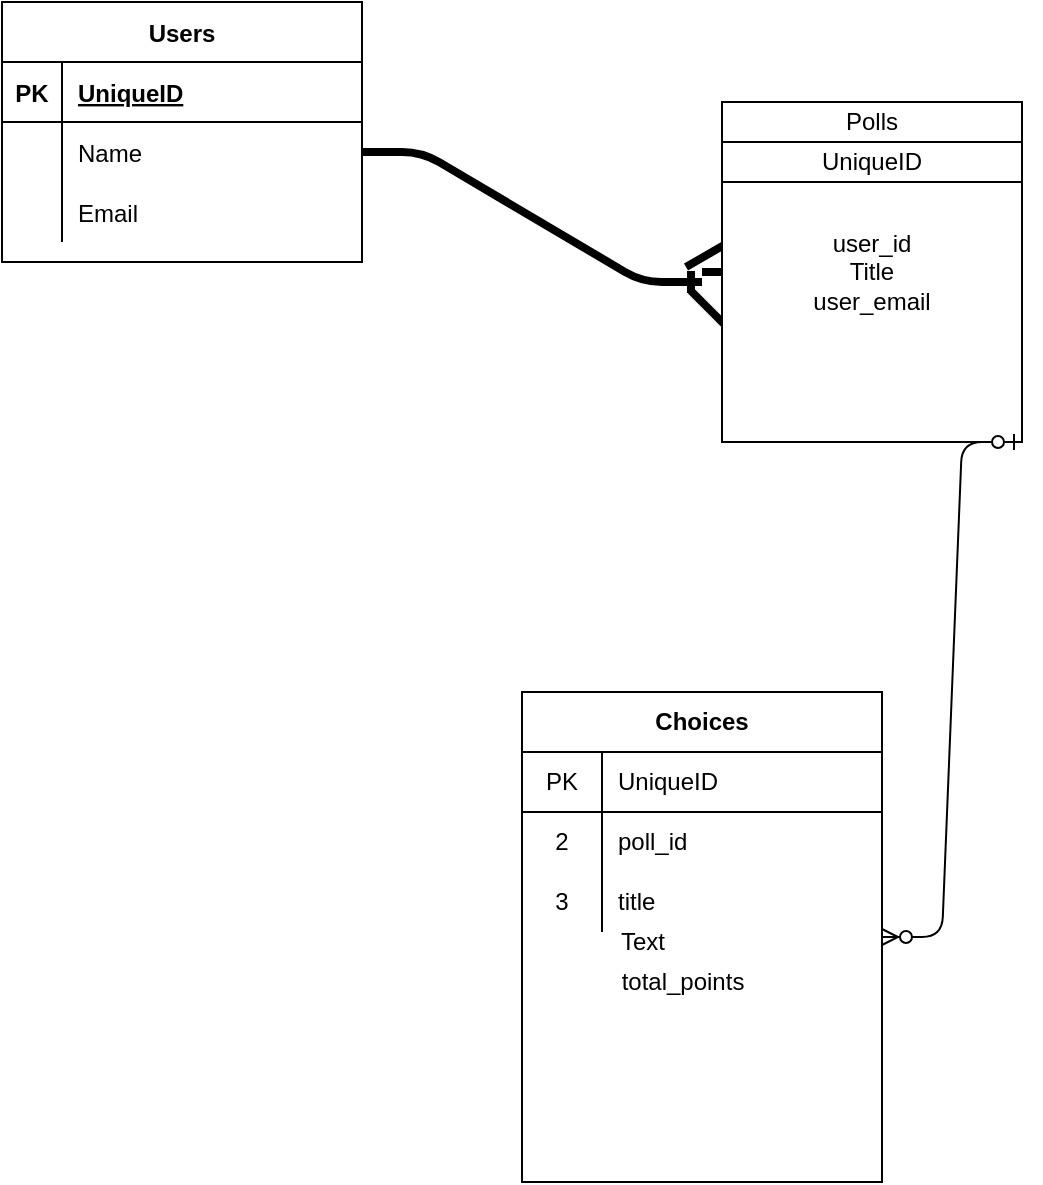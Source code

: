 <mxfile version="14.1.8" type="github">
  <diagram id="_ZeF5XLmBIIkiQpLwpKp" name="Page-1">
    <mxGraphModel dx="1426" dy="826" grid="1" gridSize="10" guides="1" tooltips="1" connect="1" arrows="1" fold="1" page="1" pageScale="1" pageWidth="850" pageHeight="1100" math="0" shadow="0">
      <root>
        <mxCell id="0" />
        <mxCell id="1" parent="0" />
        <mxCell id="l9i5rqNwiFYvo-mbfUiR-1" value="Users" style="shape=table;startSize=30;container=1;collapsible=1;childLayout=tableLayout;fixedRows=1;rowLines=0;fontStyle=1;align=center;resizeLast=1;" parent="1" vertex="1">
          <mxGeometry x="130" y="70" width="180" height="130" as="geometry" />
        </mxCell>
        <mxCell id="l9i5rqNwiFYvo-mbfUiR-2" value="" style="shape=partialRectangle;collapsible=0;dropTarget=0;pointerEvents=0;fillColor=none;top=0;left=0;bottom=1;right=0;points=[[0,0.5],[1,0.5]];portConstraint=eastwest;" parent="l9i5rqNwiFYvo-mbfUiR-1" vertex="1">
          <mxGeometry y="30" width="180" height="30" as="geometry" />
        </mxCell>
        <mxCell id="l9i5rqNwiFYvo-mbfUiR-3" value="PK" style="shape=partialRectangle;connectable=0;fillColor=none;top=0;left=0;bottom=0;right=0;fontStyle=1;overflow=hidden;" parent="l9i5rqNwiFYvo-mbfUiR-2" vertex="1">
          <mxGeometry width="30" height="30" as="geometry" />
        </mxCell>
        <mxCell id="l9i5rqNwiFYvo-mbfUiR-4" value="UniqueID" style="shape=partialRectangle;connectable=0;fillColor=none;top=0;left=0;bottom=0;right=0;align=left;spacingLeft=6;fontStyle=5;overflow=hidden;" parent="l9i5rqNwiFYvo-mbfUiR-2" vertex="1">
          <mxGeometry x="30" width="150" height="30" as="geometry" />
        </mxCell>
        <mxCell id="l9i5rqNwiFYvo-mbfUiR-5" value="" style="shape=partialRectangle;collapsible=0;dropTarget=0;pointerEvents=0;fillColor=none;top=0;left=0;bottom=0;right=0;points=[[0,0.5],[1,0.5]];portConstraint=eastwest;" parent="l9i5rqNwiFYvo-mbfUiR-1" vertex="1">
          <mxGeometry y="60" width="180" height="30" as="geometry" />
        </mxCell>
        <mxCell id="l9i5rqNwiFYvo-mbfUiR-6" value="" style="shape=partialRectangle;connectable=0;fillColor=none;top=0;left=0;bottom=0;right=0;editable=1;overflow=hidden;" parent="l9i5rqNwiFYvo-mbfUiR-5" vertex="1">
          <mxGeometry width="30" height="30" as="geometry" />
        </mxCell>
        <mxCell id="l9i5rqNwiFYvo-mbfUiR-7" value="Name" style="shape=partialRectangle;connectable=0;fillColor=none;top=0;left=0;bottom=0;right=0;align=left;spacingLeft=6;overflow=hidden;" parent="l9i5rqNwiFYvo-mbfUiR-5" vertex="1">
          <mxGeometry x="30" width="150" height="30" as="geometry" />
        </mxCell>
        <mxCell id="l9i5rqNwiFYvo-mbfUiR-8" value="" style="shape=partialRectangle;collapsible=0;dropTarget=0;pointerEvents=0;fillColor=none;top=0;left=0;bottom=0;right=0;points=[[0,0.5],[1,0.5]];portConstraint=eastwest;" parent="l9i5rqNwiFYvo-mbfUiR-1" vertex="1">
          <mxGeometry y="90" width="180" height="30" as="geometry" />
        </mxCell>
        <mxCell id="l9i5rqNwiFYvo-mbfUiR-9" value="" style="shape=partialRectangle;connectable=0;fillColor=none;top=0;left=0;bottom=0;right=0;editable=1;overflow=hidden;" parent="l9i5rqNwiFYvo-mbfUiR-8" vertex="1">
          <mxGeometry width="30" height="30" as="geometry" />
        </mxCell>
        <mxCell id="l9i5rqNwiFYvo-mbfUiR-10" value="Email" style="shape=partialRectangle;connectable=0;fillColor=none;top=0;left=0;bottom=0;right=0;align=left;spacingLeft=6;overflow=hidden;" parent="l9i5rqNwiFYvo-mbfUiR-8" vertex="1">
          <mxGeometry x="30" width="150" height="30" as="geometry" />
        </mxCell>
        <mxCell id="iWZJU61WFJxZ3uK7nALH-1" value="" style="edgeStyle=entityRelationEdgeStyle;fontSize=12;html=1;endArrow=ERone;endFill=1;exitX=1;exitY=0.5;exitDx=0;exitDy=0;strokeWidth=4;" parent="1" source="l9i5rqNwiFYvo-mbfUiR-5" edge="1">
          <mxGeometry width="100" height="100" relative="1" as="geometry">
            <mxPoint x="350" y="230" as="sourcePoint" />
            <mxPoint x="480" y="210" as="targetPoint" />
          </mxGeometry>
        </mxCell>
        <mxCell id="y_xWUEmitpNGUvJh6seL-2" value="" style="line;strokeWidth=4;html=1;perimeter=backbonePerimeter;points=[];outlineConnect=0;rotation=-30;" vertex="1" parent="1">
          <mxGeometry x="470" y="190" width="30" height="10" as="geometry" />
        </mxCell>
        <mxCell id="y_xWUEmitpNGUvJh6seL-3" value="" style="line;strokeWidth=4;html=1;perimeter=backbonePerimeter;points=[];outlineConnect=0;rotation=45;" vertex="1" parent="1">
          <mxGeometry x="470" y="220" width="30" height="10" as="geometry" />
        </mxCell>
        <mxCell id="y_xWUEmitpNGUvJh6seL-4" value="" style="line;strokeWidth=4;html=1;perimeter=backbonePerimeter;points=[];outlineConnect=0;rotation=0;" vertex="1" parent="1">
          <mxGeometry x="480" y="200" width="30" height="10" as="geometry" />
        </mxCell>
        <mxCell id="y_xWUEmitpNGUvJh6seL-5" value="user_id&lt;br&gt;Title&lt;br&gt;user_email" style="rounded=0;whiteSpace=wrap;html=1;" vertex="1" parent="1">
          <mxGeometry x="490" y="120" width="150" height="170" as="geometry" />
        </mxCell>
        <mxCell id="y_xWUEmitpNGUvJh6seL-6" value="Polls" style="rounded=0;whiteSpace=wrap;html=1;" vertex="1" parent="1">
          <mxGeometry x="490" y="120" width="150" height="20" as="geometry" />
        </mxCell>
        <mxCell id="y_xWUEmitpNGUvJh6seL-7" value="UniqueID" style="rounded=0;whiteSpace=wrap;html=1;" vertex="1" parent="1">
          <mxGeometry x="490" y="140" width="150" height="20" as="geometry" />
        </mxCell>
        <mxCell id="y_xWUEmitpNGUvJh6seL-8" style="edgeStyle=orthogonalEdgeStyle;rounded=0;orthogonalLoop=1;jettySize=auto;html=1;exitX=0.5;exitY=1;exitDx=0;exitDy=0;" edge="1" parent="1" source="y_xWUEmitpNGUvJh6seL-5" target="y_xWUEmitpNGUvJh6seL-5">
          <mxGeometry relative="1" as="geometry" />
        </mxCell>
        <mxCell id="y_xWUEmitpNGUvJh6seL-14" value="" style="edgeStyle=entityRelationEdgeStyle;fontSize=12;html=1;endArrow=ERzeroToMany;startArrow=ERzeroToOne;exitX=1;exitY=1;exitDx=0;exitDy=0;" edge="1" parent="1" source="y_xWUEmitpNGUvJh6seL-5" target="y_xWUEmitpNGUvJh6seL-15">
          <mxGeometry width="100" height="100" relative="1" as="geometry">
            <mxPoint x="650" y="290" as="sourcePoint" />
            <mxPoint x="480" y="490" as="targetPoint" />
          </mxGeometry>
        </mxCell>
        <mxCell id="y_xWUEmitpNGUvJh6seL-15" value="Choices" style="shape=table;html=1;whiteSpace=wrap;startSize=30;container=1;collapsible=0;childLayout=tableLayout;fixedRows=1;rowLines=0;fontStyle=1;align=center;" vertex="1" parent="1">
          <mxGeometry x="390" y="415" width="180" height="245" as="geometry" />
        </mxCell>
        <mxCell id="y_xWUEmitpNGUvJh6seL-16" value="" style="shape=partialRectangle;html=1;whiteSpace=wrap;collapsible=0;dropTarget=0;pointerEvents=0;fillColor=none;top=0;left=0;bottom=1;right=0;points=[[0,0.5],[1,0.5]];portConstraint=eastwest;" vertex="1" parent="y_xWUEmitpNGUvJh6seL-15">
          <mxGeometry y="30" width="180" height="30" as="geometry" />
        </mxCell>
        <mxCell id="y_xWUEmitpNGUvJh6seL-17" value="PK" style="shape=partialRectangle;html=1;whiteSpace=wrap;connectable=0;fillColor=none;top=0;left=0;bottom=0;right=0;overflow=hidden;" vertex="1" parent="y_xWUEmitpNGUvJh6seL-16">
          <mxGeometry width="40" height="30" as="geometry" />
        </mxCell>
        <mxCell id="y_xWUEmitpNGUvJh6seL-18" value="UniqueID" style="shape=partialRectangle;html=1;whiteSpace=wrap;connectable=0;fillColor=none;top=0;left=0;bottom=0;right=0;align=left;spacingLeft=6;overflow=hidden;" vertex="1" parent="y_xWUEmitpNGUvJh6seL-16">
          <mxGeometry x="40" width="140" height="30" as="geometry" />
        </mxCell>
        <mxCell id="y_xWUEmitpNGUvJh6seL-19" value="" style="shape=partialRectangle;html=1;whiteSpace=wrap;collapsible=0;dropTarget=0;pointerEvents=0;fillColor=none;top=0;left=0;bottom=0;right=0;points=[[0,0.5],[1,0.5]];portConstraint=eastwest;" vertex="1" parent="y_xWUEmitpNGUvJh6seL-15">
          <mxGeometry y="60" width="180" height="30" as="geometry" />
        </mxCell>
        <mxCell id="y_xWUEmitpNGUvJh6seL-20" value="2" style="shape=partialRectangle;html=1;whiteSpace=wrap;connectable=0;fillColor=none;top=0;left=0;bottom=0;right=0;overflow=hidden;" vertex="1" parent="y_xWUEmitpNGUvJh6seL-19">
          <mxGeometry width="40" height="30" as="geometry" />
        </mxCell>
        <mxCell id="y_xWUEmitpNGUvJh6seL-21" value="poll_id" style="shape=partialRectangle;html=1;whiteSpace=wrap;connectable=0;fillColor=none;top=0;left=0;bottom=0;right=0;align=left;spacingLeft=6;overflow=hidden;" vertex="1" parent="y_xWUEmitpNGUvJh6seL-19">
          <mxGeometry x="40" width="140" height="30" as="geometry" />
        </mxCell>
        <mxCell id="y_xWUEmitpNGUvJh6seL-22" value="" style="shape=partialRectangle;html=1;whiteSpace=wrap;collapsible=0;dropTarget=0;pointerEvents=0;fillColor=none;top=0;left=0;bottom=0;right=0;points=[[0,0.5],[1,0.5]];portConstraint=eastwest;" vertex="1" parent="y_xWUEmitpNGUvJh6seL-15">
          <mxGeometry y="90" width="180" height="30" as="geometry" />
        </mxCell>
        <mxCell id="y_xWUEmitpNGUvJh6seL-23" value="3" style="shape=partialRectangle;html=1;whiteSpace=wrap;connectable=0;fillColor=none;top=0;left=0;bottom=0;right=0;overflow=hidden;" vertex="1" parent="y_xWUEmitpNGUvJh6seL-22">
          <mxGeometry width="40" height="30" as="geometry" />
        </mxCell>
        <mxCell id="y_xWUEmitpNGUvJh6seL-24" value="title" style="shape=partialRectangle;html=1;whiteSpace=wrap;connectable=0;fillColor=none;top=0;left=0;bottom=0;right=0;align=left;spacingLeft=6;overflow=hidden;" vertex="1" parent="y_xWUEmitpNGUvJh6seL-22">
          <mxGeometry x="40" width="140" height="30" as="geometry" />
        </mxCell>
        <mxCell id="y_xWUEmitpNGUvJh6seL-25" value="Text&lt;br&gt;" style="text;html=1;align=center;verticalAlign=middle;resizable=0;points=[];autosize=1;" vertex="1" parent="1">
          <mxGeometry x="430" y="530" width="40" height="20" as="geometry" />
        </mxCell>
        <mxCell id="y_xWUEmitpNGUvJh6seL-26" value="total_points" style="text;html=1;align=center;verticalAlign=middle;resizable=0;points=[];autosize=1;" vertex="1" parent="1">
          <mxGeometry x="430" y="550" width="80" height="20" as="geometry" />
        </mxCell>
      </root>
    </mxGraphModel>
  </diagram>
</mxfile>

